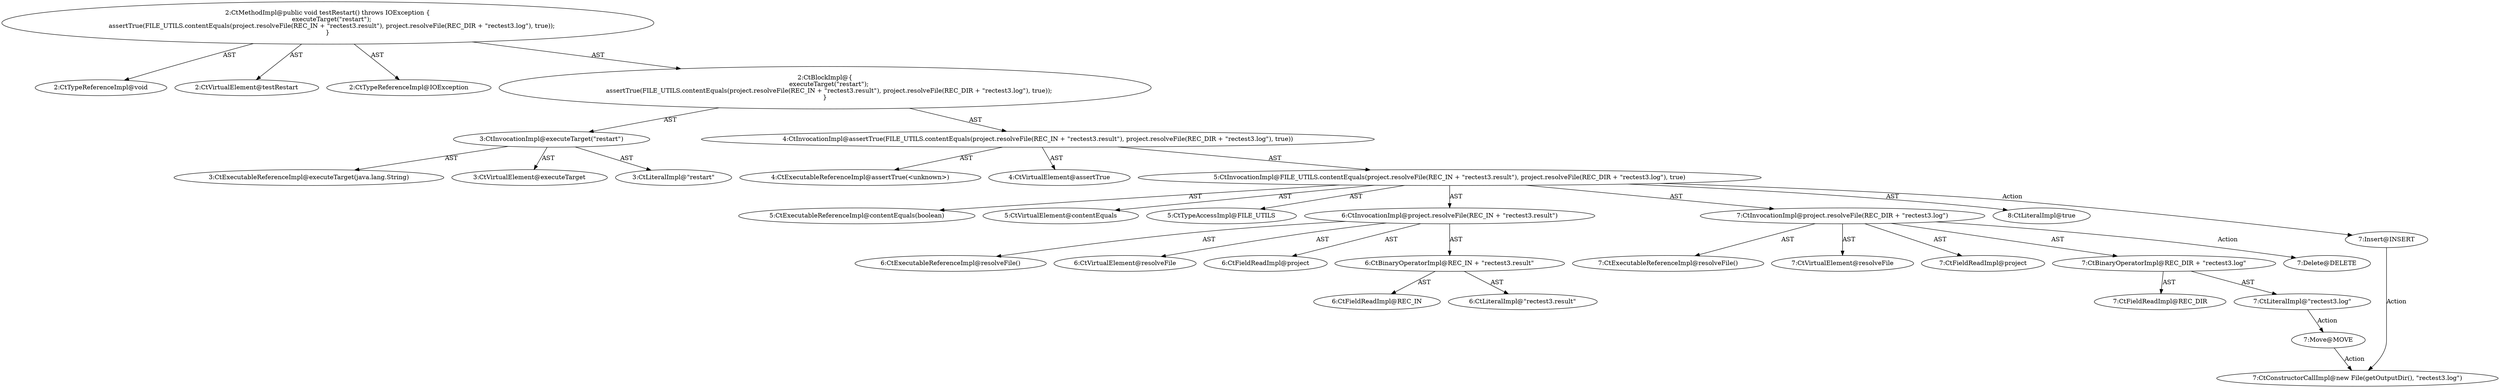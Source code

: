 digraph "testRestart#?" {
0 [label="2:CtTypeReferenceImpl@void" shape=ellipse]
1 [label="2:CtVirtualElement@testRestart" shape=ellipse]
2 [label="2:CtTypeReferenceImpl@IOException" shape=ellipse]
3 [label="3:CtExecutableReferenceImpl@executeTarget(java.lang.String)" shape=ellipse]
4 [label="3:CtVirtualElement@executeTarget" shape=ellipse]
5 [label="3:CtLiteralImpl@\"restart\"" shape=ellipse]
6 [label="3:CtInvocationImpl@executeTarget(\"restart\")" shape=ellipse]
7 [label="4:CtExecutableReferenceImpl@assertTrue(<unknown>)" shape=ellipse]
8 [label="4:CtVirtualElement@assertTrue" shape=ellipse]
9 [label="5:CtExecutableReferenceImpl@contentEquals(boolean)" shape=ellipse]
10 [label="5:CtVirtualElement@contentEquals" shape=ellipse]
11 [label="5:CtTypeAccessImpl@FILE_UTILS" shape=ellipse]
12 [label="6:CtExecutableReferenceImpl@resolveFile()" shape=ellipse]
13 [label="6:CtVirtualElement@resolveFile" shape=ellipse]
14 [label="6:CtFieldReadImpl@project" shape=ellipse]
15 [label="6:CtFieldReadImpl@REC_IN" shape=ellipse]
16 [label="6:CtLiteralImpl@\"rectest3.result\"" shape=ellipse]
17 [label="6:CtBinaryOperatorImpl@REC_IN + \"rectest3.result\"" shape=ellipse]
18 [label="6:CtInvocationImpl@project.resolveFile(REC_IN + \"rectest3.result\")" shape=ellipse]
19 [label="7:CtExecutableReferenceImpl@resolveFile()" shape=ellipse]
20 [label="7:CtVirtualElement@resolveFile" shape=ellipse]
21 [label="7:CtFieldReadImpl@project" shape=ellipse]
22 [label="7:CtFieldReadImpl@REC_DIR" shape=ellipse]
23 [label="7:CtLiteralImpl@\"rectest3.log\"" shape=ellipse]
24 [label="7:CtBinaryOperatorImpl@REC_DIR + \"rectest3.log\"" shape=ellipse]
25 [label="7:CtInvocationImpl@project.resolveFile(REC_DIR + \"rectest3.log\")" shape=ellipse]
26 [label="8:CtLiteralImpl@true" shape=ellipse]
27 [label="5:CtInvocationImpl@FILE_UTILS.contentEquals(project.resolveFile(REC_IN + \"rectest3.result\"), project.resolveFile(REC_DIR + \"rectest3.log\"), true)" shape=ellipse]
28 [label="4:CtInvocationImpl@assertTrue(FILE_UTILS.contentEquals(project.resolveFile(REC_IN + \"rectest3.result\"), project.resolveFile(REC_DIR + \"rectest3.log\"), true))" shape=ellipse]
29 [label="2:CtBlockImpl@\{
    executeTarget(\"restart\");
    assertTrue(FILE_UTILS.contentEquals(project.resolveFile(REC_IN + \"rectest3.result\"), project.resolveFile(REC_DIR + \"rectest3.log\"), true));
\}" shape=ellipse]
30 [label="2:CtMethodImpl@public void testRestart() throws IOException \{
    executeTarget(\"restart\");
    assertTrue(FILE_UTILS.contentEquals(project.resolveFile(REC_IN + \"rectest3.result\"), project.resolveFile(REC_DIR + \"rectest3.log\"), true));
\}" shape=ellipse]
31 [label="7:Delete@DELETE" shape=ellipse]
32 [label="7:Insert@INSERT" shape=ellipse]
33 [label="7:CtConstructorCallImpl@new File(getOutputDir(), \"rectest3.log\")" shape=ellipse]
34 [label="7:Move@MOVE" shape=ellipse]
6 -> 4 [label="AST"];
6 -> 3 [label="AST"];
6 -> 5 [label="AST"];
17 -> 15 [label="AST"];
17 -> 16 [label="AST"];
18 -> 13 [label="AST"];
18 -> 14 [label="AST"];
18 -> 12 [label="AST"];
18 -> 17 [label="AST"];
23 -> 34 [label="Action"];
24 -> 22 [label="AST"];
24 -> 23 [label="AST"];
25 -> 20 [label="AST"];
25 -> 21 [label="AST"];
25 -> 19 [label="AST"];
25 -> 24 [label="AST"];
25 -> 31 [label="Action"];
27 -> 10 [label="AST"];
27 -> 11 [label="AST"];
27 -> 9 [label="AST"];
27 -> 18 [label="AST"];
27 -> 25 [label="AST"];
27 -> 26 [label="AST"];
27 -> 32 [label="Action"];
28 -> 8 [label="AST"];
28 -> 7 [label="AST"];
28 -> 27 [label="AST"];
29 -> 6 [label="AST"];
29 -> 28 [label="AST"];
30 -> 1 [label="AST"];
30 -> 0 [label="AST"];
30 -> 2 [label="AST"];
30 -> 29 [label="AST"];
32 -> 33 [label="Action"];
34 -> 33 [label="Action"];
}